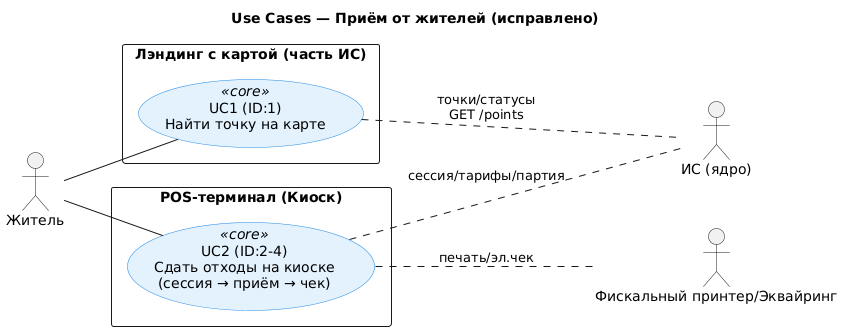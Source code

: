 @startuml
title Use Cases — Приём от жителей (исправлено)
left to right direction
skinparam defaultFontName "DejaVu Sans"
skinparam usecase {
  BackgroundColor<<core>> #E3F2FD
  BorderColor #1E88E5
}

actor "Житель" as Resident
actor "ИС (ядро)" as Core
actor "Фискальный принтер/Эквайринг" as Printer

rectangle "Лэндинг с картой (часть ИС)" as Landing {
  usecase "UC1 (ID:1)\nНайти точку на карте" as UC1 <<core>>
}

rectangle "POS-терминал (Киоск)" as POS {
  usecase "UC2 (ID:2–4)\nСдать отходы на киоске\n(сессия → приём → чек)" as UC2 <<core>>
}

Resident -- UC1
Resident -- UC2

UC1 .. Core : точки/статусы\nGET /points
UC2 .. Core : сессия/тарифы/партия
UC2 .. Printer : печать/эл.чек
@enduml
